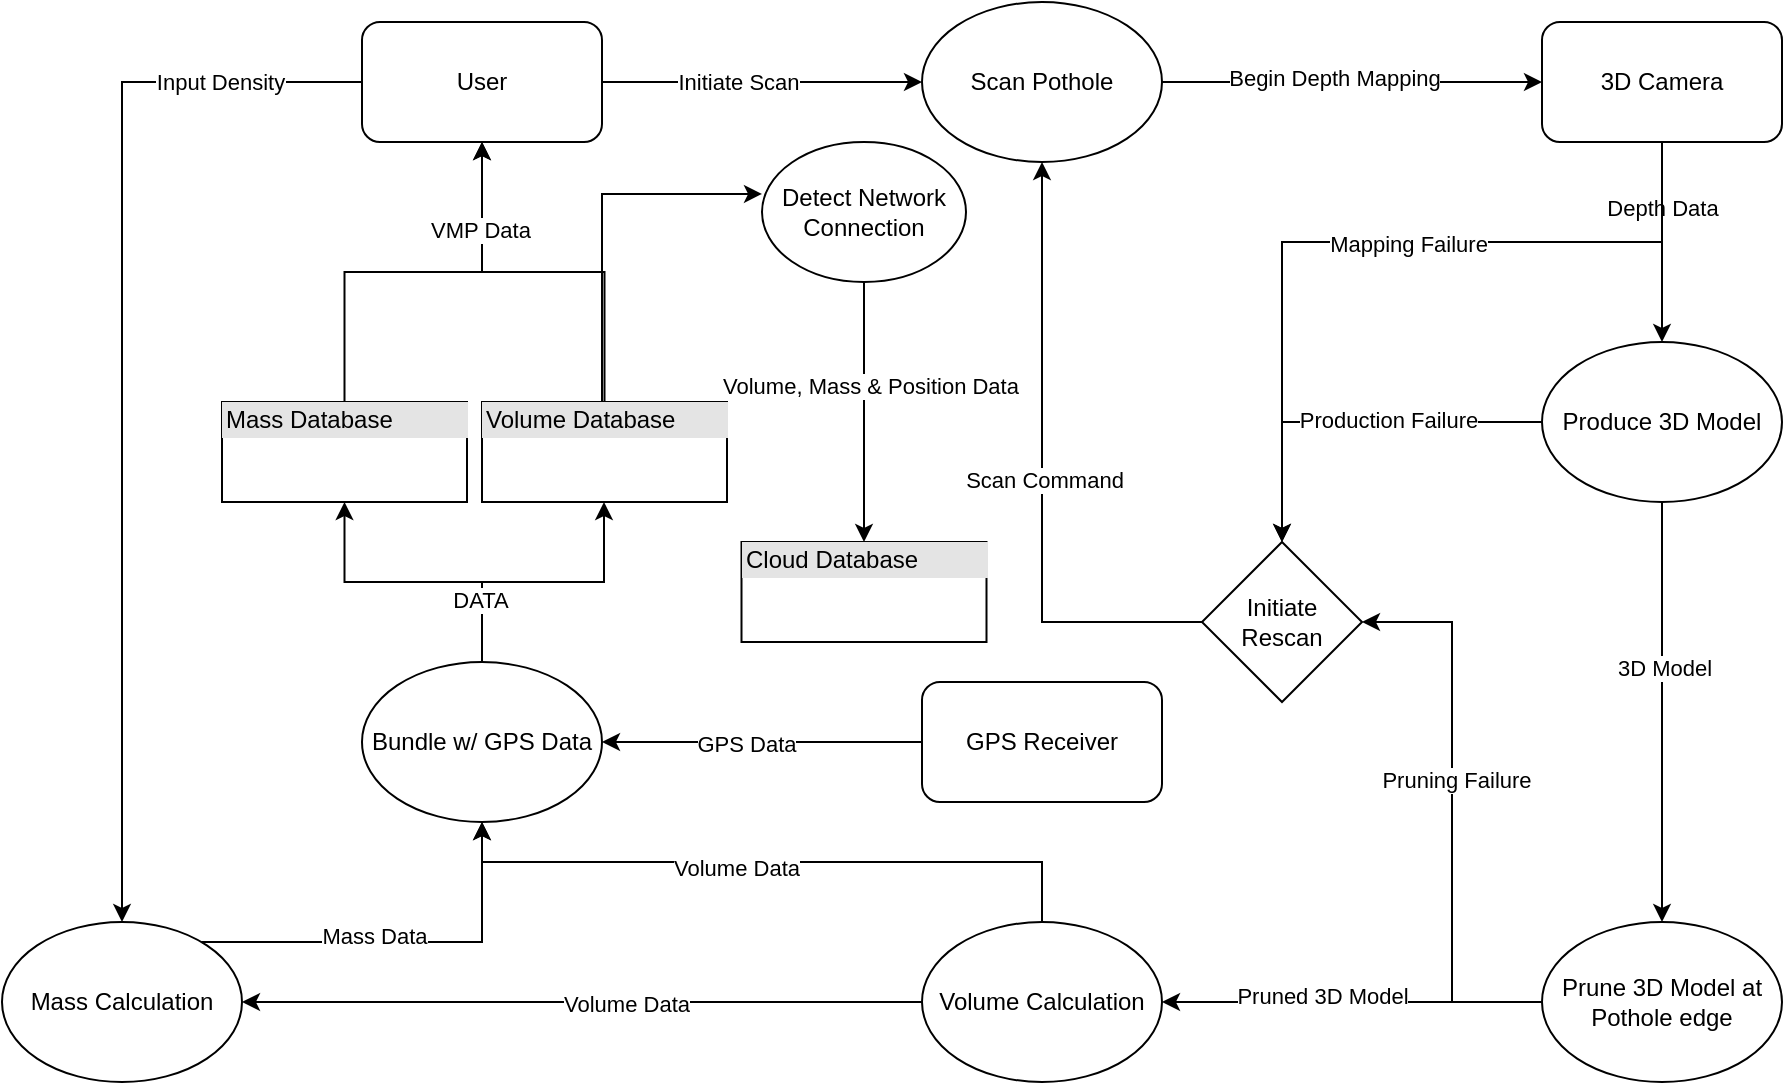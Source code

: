 <mxfile version="19.0.3" type="device"><diagram id="vT1xeivNL_sq7SAFOJyb" name="Page-1"><mxGraphModel dx="2272" dy="865" grid="1" gridSize="10" guides="1" tooltips="1" connect="1" arrows="1" fold="1" page="1" pageScale="1" pageWidth="850" pageHeight="1100" math="0" shadow="0"><root><mxCell id="0"/><mxCell id="1" parent="0"/><mxCell id="Sm7KonCZZh_mSo091PXq-55" style="edgeStyle=orthogonalEdgeStyle;rounded=0;orthogonalLoop=1;jettySize=auto;html=1;" parent="1" source="Sm7KonCZZh_mSo091PXq-1" target="Sm7KonCZZh_mSo091PXq-45" edge="1"><mxGeometry relative="1" as="geometry"/></mxCell><mxCell id="Sm7KonCZZh_mSo091PXq-60" value="Input Density" style="edgeLabel;html=1;align=center;verticalAlign=middle;resizable=0;points=[];" parent="Sm7KonCZZh_mSo091PXq-55" vertex="1" connectable="0"><mxGeometry x="-0.737" relative="1" as="geometry"><mxPoint as="offset"/></mxGeometry></mxCell><mxCell id="Sm7KonCZZh_mSo091PXq-58" style="edgeStyle=orthogonalEdgeStyle;rounded=0;orthogonalLoop=1;jettySize=auto;html=1;entryX=0;entryY=0.5;entryDx=0;entryDy=0;" parent="1" source="Sm7KonCZZh_mSo091PXq-1" target="Sm7KonCZZh_mSo091PXq-2" edge="1"><mxGeometry relative="1" as="geometry"/></mxCell><mxCell id="Sm7KonCZZh_mSo091PXq-59" value="Initiate Scan" style="edgeLabel;html=1;align=center;verticalAlign=middle;resizable=0;points=[];" parent="Sm7KonCZZh_mSo091PXq-58" vertex="1" connectable="0"><mxGeometry x="-0.15" relative="1" as="geometry"><mxPoint as="offset"/></mxGeometry></mxCell><mxCell id="Sm7KonCZZh_mSo091PXq-1" value="User" style="rounded=1;whiteSpace=wrap;html=1;" parent="1" vertex="1"><mxGeometry x="20" y="50" width="120" height="60" as="geometry"/></mxCell><mxCell id="Sm7KonCZZh_mSo091PXq-10" style="edgeStyle=orthogonalEdgeStyle;rounded=0;orthogonalLoop=1;jettySize=auto;html=1;" parent="1" source="Sm7KonCZZh_mSo091PXq-2" target="Sm7KonCZZh_mSo091PXq-9" edge="1"><mxGeometry relative="1" as="geometry"/></mxCell><mxCell id="Sm7KonCZZh_mSo091PXq-11" value="Begin Depth Mapping" style="edgeLabel;html=1;align=center;verticalAlign=middle;resizable=0;points=[];" parent="Sm7KonCZZh_mSo091PXq-10" vertex="1" connectable="0"><mxGeometry x="-0.102" y="2" relative="1" as="geometry"><mxPoint as="offset"/></mxGeometry></mxCell><mxCell id="Sm7KonCZZh_mSo091PXq-2" value="Scan Pothole" style="ellipse;whiteSpace=wrap;html=1;" parent="1" vertex="1"><mxGeometry x="300" y="40" width="120" height="80" as="geometry"/></mxCell><mxCell id="Sm7KonCZZh_mSo091PXq-13" style="edgeStyle=orthogonalEdgeStyle;rounded=0;orthogonalLoop=1;jettySize=auto;html=1;entryX=0.5;entryY=0;entryDx=0;entryDy=0;" parent="1" source="Sm7KonCZZh_mSo091PXq-9" target="Sm7KonCZZh_mSo091PXq-12" edge="1"><mxGeometry relative="1" as="geometry"/></mxCell><mxCell id="Sm7KonCZZh_mSo091PXq-14" value="Depth Data" style="edgeLabel;html=1;align=center;verticalAlign=middle;resizable=0;points=[];" parent="Sm7KonCZZh_mSo091PXq-13" vertex="1" connectable="0"><mxGeometry x="-0.337" relative="1" as="geometry"><mxPoint as="offset"/></mxGeometry></mxCell><mxCell id="Sm7KonCZZh_mSo091PXq-39" style="edgeStyle=orthogonalEdgeStyle;rounded=0;orthogonalLoop=1;jettySize=auto;html=1;entryX=0.5;entryY=0;entryDx=0;entryDy=0;" parent="1" source="Sm7KonCZZh_mSo091PXq-9" target="Sm7KonCZZh_mSo091PXq-31" edge="1"><mxGeometry relative="1" as="geometry"><Array as="points"><mxPoint x="670" y="160"/><mxPoint x="480" y="160"/></Array></mxGeometry></mxCell><mxCell id="Sm7KonCZZh_mSo091PXq-40" value="Mapping Failure" style="edgeLabel;html=1;align=center;verticalAlign=middle;resizable=0;points=[];" parent="Sm7KonCZZh_mSo091PXq-39" vertex="1" connectable="0"><mxGeometry x="-0.09" y="1" relative="1" as="geometry"><mxPoint as="offset"/></mxGeometry></mxCell><mxCell id="Sm7KonCZZh_mSo091PXq-9" value="3D Camera" style="rounded=1;whiteSpace=wrap;html=1;" parent="1" vertex="1"><mxGeometry x="610" y="50" width="120" height="60" as="geometry"/></mxCell><mxCell id="Sm7KonCZZh_mSo091PXq-16" style="edgeStyle=orthogonalEdgeStyle;rounded=0;orthogonalLoop=1;jettySize=auto;html=1;entryX=0.5;entryY=0;entryDx=0;entryDy=0;" parent="1" source="Sm7KonCZZh_mSo091PXq-12" target="Sm7KonCZZh_mSo091PXq-15" edge="1"><mxGeometry relative="1" as="geometry"/></mxCell><mxCell id="Sm7KonCZZh_mSo091PXq-17" value="3D Model" style="edgeLabel;html=1;align=center;verticalAlign=middle;resizable=0;points=[];" parent="Sm7KonCZZh_mSo091PXq-16" vertex="1" connectable="0"><mxGeometry x="-0.211" y="1" relative="1" as="geometry"><mxPoint as="offset"/></mxGeometry></mxCell><mxCell id="Sm7KonCZZh_mSo091PXq-37" style="edgeStyle=orthogonalEdgeStyle;rounded=0;orthogonalLoop=1;jettySize=auto;html=1;" parent="1" source="Sm7KonCZZh_mSo091PXq-12" target="Sm7KonCZZh_mSo091PXq-31" edge="1"><mxGeometry relative="1" as="geometry"><Array as="points"><mxPoint x="480" y="250"/></Array></mxGeometry></mxCell><mxCell id="Sm7KonCZZh_mSo091PXq-38" value="Production Failure" style="edgeLabel;html=1;align=center;verticalAlign=middle;resizable=0;points=[];" parent="Sm7KonCZZh_mSo091PXq-37" vertex="1" connectable="0"><mxGeometry x="-0.184" y="-1" relative="1" as="geometry"><mxPoint as="offset"/></mxGeometry></mxCell><mxCell id="Sm7KonCZZh_mSo091PXq-12" value="Produce 3D Model" style="ellipse;whiteSpace=wrap;html=1;" parent="1" vertex="1"><mxGeometry x="610" y="210" width="120" height="80" as="geometry"/></mxCell><mxCell id="Sm7KonCZZh_mSo091PXq-25" style="edgeStyle=orthogonalEdgeStyle;rounded=0;orthogonalLoop=1;jettySize=auto;html=1;entryX=1;entryY=0.5;entryDx=0;entryDy=0;" parent="1" source="Sm7KonCZZh_mSo091PXq-15" target="Sm7KonCZZh_mSo091PXq-24" edge="1"><mxGeometry relative="1" as="geometry"/></mxCell><mxCell id="Sm7KonCZZh_mSo091PXq-26" value="Pruned 3D Model" style="edgeLabel;html=1;align=center;verticalAlign=middle;resizable=0;points=[];" parent="Sm7KonCZZh_mSo091PXq-25" vertex="1" connectable="0"><mxGeometry x="0.159" y="-3" relative="1" as="geometry"><mxPoint as="offset"/></mxGeometry></mxCell><mxCell id="Sm7KonCZZh_mSo091PXq-33" style="edgeStyle=orthogonalEdgeStyle;rounded=0;orthogonalLoop=1;jettySize=auto;html=1;entryX=1;entryY=0.5;entryDx=0;entryDy=0;" parent="1" source="Sm7KonCZZh_mSo091PXq-15" target="Sm7KonCZZh_mSo091PXq-31" edge="1"><mxGeometry relative="1" as="geometry"/></mxCell><mxCell id="Sm7KonCZZh_mSo091PXq-35" value="Pruning Failure" style="edgeLabel;html=1;align=center;verticalAlign=middle;resizable=0;points=[];" parent="Sm7KonCZZh_mSo091PXq-33" vertex="1" connectable="0"><mxGeometry x="0.115" y="-2" relative="1" as="geometry"><mxPoint as="offset"/></mxGeometry></mxCell><mxCell id="Sm7KonCZZh_mSo091PXq-15" value="Prune 3D Model at Pothole edge" style="ellipse;whiteSpace=wrap;html=1;" parent="1" vertex="1"><mxGeometry x="610" y="500" width="120" height="80" as="geometry"/></mxCell><mxCell id="Sm7KonCZZh_mSo091PXq-53" style="edgeStyle=orthogonalEdgeStyle;rounded=0;orthogonalLoop=1;jettySize=auto;html=1;" parent="1" source="Sm7KonCZZh_mSo091PXq-24" target="Sm7KonCZZh_mSo091PXq-46" edge="1"><mxGeometry relative="1" as="geometry"><Array as="points"><mxPoint x="360" y="470"/><mxPoint x="80" y="470"/></Array></mxGeometry></mxCell><mxCell id="Sm7KonCZZh_mSo091PXq-54" value="Volume Data" style="edgeLabel;html=1;align=center;verticalAlign=middle;resizable=0;points=[];" parent="Sm7KonCZZh_mSo091PXq-53" vertex="1" connectable="0"><mxGeometry x="0.111" y="3" relative="1" as="geometry"><mxPoint as="offset"/></mxGeometry></mxCell><mxCell id="Sm7KonCZZh_mSo091PXq-56" style="edgeStyle=orthogonalEdgeStyle;rounded=0;orthogonalLoop=1;jettySize=auto;html=1;" parent="1" source="Sm7KonCZZh_mSo091PXq-24" target="Sm7KonCZZh_mSo091PXq-45" edge="1"><mxGeometry relative="1" as="geometry"/></mxCell><mxCell id="Sm7KonCZZh_mSo091PXq-57" value="Volume Data" style="edgeLabel;html=1;align=center;verticalAlign=middle;resizable=0;points=[];" parent="Sm7KonCZZh_mSo091PXq-56" vertex="1" connectable="0"><mxGeometry x="-0.129" y="1" relative="1" as="geometry"><mxPoint as="offset"/></mxGeometry></mxCell><mxCell id="Sm7KonCZZh_mSo091PXq-24" value="Volume Calculation" style="ellipse;whiteSpace=wrap;html=1;" parent="1" vertex="1"><mxGeometry x="300" y="500" width="120" height="80" as="geometry"/></mxCell><mxCell id="Sm7KonCZZh_mSo091PXq-50" style="edgeStyle=orthogonalEdgeStyle;rounded=0;orthogonalLoop=1;jettySize=auto;html=1;entryX=1;entryY=0.5;entryDx=0;entryDy=0;" parent="1" source="Sm7KonCZZh_mSo091PXq-27" target="Sm7KonCZZh_mSo091PXq-46" edge="1"><mxGeometry relative="1" as="geometry"/></mxCell><mxCell id="Sm7KonCZZh_mSo091PXq-51" value="GPS Data" style="edgeLabel;html=1;align=center;verticalAlign=middle;resizable=0;points=[];" parent="Sm7KonCZZh_mSo091PXq-50" vertex="1" connectable="0"><mxGeometry x="0.104" y="1" relative="1" as="geometry"><mxPoint as="offset"/></mxGeometry></mxCell><mxCell id="Sm7KonCZZh_mSo091PXq-27" value="GPS Receiver" style="rounded=1;whiteSpace=wrap;html=1;" parent="1" vertex="1"><mxGeometry x="300" y="380" width="120" height="60" as="geometry"/></mxCell><mxCell id="Sm7KonCZZh_mSo091PXq-32" style="edgeStyle=orthogonalEdgeStyle;rounded=0;orthogonalLoop=1;jettySize=auto;html=1;entryX=0.5;entryY=1;entryDx=0;entryDy=0;" parent="1" source="Sm7KonCZZh_mSo091PXq-31" target="Sm7KonCZZh_mSo091PXq-2" edge="1"><mxGeometry relative="1" as="geometry"/></mxCell><mxCell id="3aDH8r1Wtkw7ikj3dTr4-1" value="Scan Command" style="edgeLabel;html=1;align=center;verticalAlign=middle;resizable=0;points=[];" parent="Sm7KonCZZh_mSo091PXq-32" vertex="1" connectable="0"><mxGeometry x="-0.025" y="-1" relative="1" as="geometry"><mxPoint as="offset"/></mxGeometry></mxCell><mxCell id="Sm7KonCZZh_mSo091PXq-31" value="Initiate Rescan" style="rhombus;whiteSpace=wrap;html=1;" parent="1" vertex="1"><mxGeometry x="440" y="310" width="80" height="80" as="geometry"/></mxCell><mxCell id="Sm7KonCZZh_mSo091PXq-61" style="edgeStyle=orthogonalEdgeStyle;rounded=0;orthogonalLoop=1;jettySize=auto;html=1;" parent="1" source="Sm7KonCZZh_mSo091PXq-45" target="Sm7KonCZZh_mSo091PXq-46" edge="1"><mxGeometry relative="1" as="geometry"><Array as="points"><mxPoint x="80" y="510"/></Array></mxGeometry></mxCell><mxCell id="Sm7KonCZZh_mSo091PXq-62" value="Mass Data" style="edgeLabel;html=1;align=center;verticalAlign=middle;resizable=0;points=[];" parent="Sm7KonCZZh_mSo091PXq-61" vertex="1" connectable="0"><mxGeometry x="-0.138" y="3" relative="1" as="geometry"><mxPoint as="offset"/></mxGeometry></mxCell><mxCell id="Sm7KonCZZh_mSo091PXq-45" value="Mass Calculation" style="ellipse;whiteSpace=wrap;html=1;" parent="1" vertex="1"><mxGeometry x="-160" y="500" width="120" height="80" as="geometry"/></mxCell><mxCell id="KZ5nvGr1bhL9-HHimHlq-4" style="edgeStyle=orthogonalEdgeStyle;rounded=0;orthogonalLoop=1;jettySize=auto;html=1;" edge="1" parent="1" source="Sm7KonCZZh_mSo091PXq-46" target="KZ5nvGr1bhL9-HHimHlq-1"><mxGeometry relative="1" as="geometry"/></mxCell><mxCell id="KZ5nvGr1bhL9-HHimHlq-5" style="edgeStyle=orthogonalEdgeStyle;rounded=0;orthogonalLoop=1;jettySize=auto;html=1;" edge="1" parent="1" source="Sm7KonCZZh_mSo091PXq-46" target="KZ5nvGr1bhL9-HHimHlq-2"><mxGeometry relative="1" as="geometry"><Array as="points"><mxPoint x="80" y="330"/><mxPoint x="141" y="330"/></Array></mxGeometry></mxCell><mxCell id="KZ5nvGr1bhL9-HHimHlq-6" value="DATA" style="edgeLabel;html=1;align=center;verticalAlign=middle;resizable=0;points=[];" vertex="1" connectable="0" parent="KZ5nvGr1bhL9-HHimHlq-5"><mxGeometry x="-0.56" y="1" relative="1" as="geometry"><mxPoint as="offset"/></mxGeometry></mxCell><mxCell id="Sm7KonCZZh_mSo091PXq-46" value="Bundle w/ GPS Data" style="ellipse;whiteSpace=wrap;html=1;" parent="1" vertex="1"><mxGeometry x="20" y="370" width="120" height="80" as="geometry"/></mxCell><mxCell id="Sm7KonCZZh_mSo091PXq-68" style="edgeStyle=orthogonalEdgeStyle;rounded=0;orthogonalLoop=1;jettySize=auto;html=1;" parent="1" source="Sm7KonCZZh_mSo091PXq-63" edge="1"><mxGeometry relative="1" as="geometry"><mxPoint x="271" y="310" as="targetPoint"/></mxGeometry></mxCell><mxCell id="Sm7KonCZZh_mSo091PXq-69" value="Volume, Mass &amp;amp; Position Data" style="edgeLabel;html=1;align=center;verticalAlign=middle;resizable=0;points=[];" parent="Sm7KonCZZh_mSo091PXq-68" vertex="1" connectable="0"><mxGeometry x="-0.212" y="3" relative="1" as="geometry"><mxPoint as="offset"/></mxGeometry></mxCell><mxCell id="Sm7KonCZZh_mSo091PXq-63" value="Detect Network Connection" style="ellipse;whiteSpace=wrap;html=1;" parent="1" vertex="1"><mxGeometry x="220" y="110" width="102" height="70" as="geometry"/></mxCell><mxCell id="KZ5nvGr1bhL9-HHimHlq-7" style="edgeStyle=orthogonalEdgeStyle;rounded=0;orthogonalLoop=1;jettySize=auto;html=1;" edge="1" parent="1" source="KZ5nvGr1bhL9-HHimHlq-1" target="Sm7KonCZZh_mSo091PXq-1"><mxGeometry relative="1" as="geometry"/></mxCell><mxCell id="KZ5nvGr1bhL9-HHimHlq-1" value="&lt;div style=&quot;box-sizing:border-box;width:100%;background:#e4e4e4;padding:2px;&quot;&gt;Mass Database&lt;/div&gt;" style="verticalAlign=top;align=left;overflow=fill;html=1;" vertex="1" parent="1"><mxGeometry x="-50" y="240" width="122.5" height="50" as="geometry"/></mxCell><mxCell id="KZ5nvGr1bhL9-HHimHlq-8" style="edgeStyle=orthogonalEdgeStyle;rounded=0;orthogonalLoop=1;jettySize=auto;html=1;" edge="1" parent="1" source="KZ5nvGr1bhL9-HHimHlq-2" target="Sm7KonCZZh_mSo091PXq-1"><mxGeometry relative="1" as="geometry"/></mxCell><mxCell id="KZ5nvGr1bhL9-HHimHlq-9" value="VMP Data" style="edgeLabel;html=1;align=center;verticalAlign=middle;resizable=0;points=[];" vertex="1" connectable="0" parent="KZ5nvGr1bhL9-HHimHlq-8"><mxGeometry x="0.55" y="1" relative="1" as="geometry"><mxPoint as="offset"/></mxGeometry></mxCell><mxCell id="KZ5nvGr1bhL9-HHimHlq-10" style="edgeStyle=orthogonalEdgeStyle;rounded=0;orthogonalLoop=1;jettySize=auto;html=1;entryX=0;entryY=0.371;entryDx=0;entryDy=0;entryPerimeter=0;" edge="1" parent="1" source="KZ5nvGr1bhL9-HHimHlq-2" target="Sm7KonCZZh_mSo091PXq-63"><mxGeometry relative="1" as="geometry"><Array as="points"><mxPoint x="140" y="136"/></Array></mxGeometry></mxCell><mxCell id="KZ5nvGr1bhL9-HHimHlq-2" value="&lt;div style=&quot;box-sizing:border-box;width:100%;background:#e4e4e4;padding:2px;&quot;&gt;Volume Database&lt;/div&gt;" style="verticalAlign=top;align=left;overflow=fill;html=1;" vertex="1" parent="1"><mxGeometry x="80" y="240" width="122.5" height="50" as="geometry"/></mxCell><mxCell id="KZ5nvGr1bhL9-HHimHlq-3" value="&lt;div style=&quot;box-sizing:border-box;width:100%;background:#e4e4e4;padding:2px;&quot;&gt;Cloud Database&lt;/div&gt;" style="verticalAlign=top;align=left;overflow=fill;html=1;" vertex="1" parent="1"><mxGeometry x="209.75" y="310" width="122.5" height="50" as="geometry"/></mxCell></root></mxGraphModel></diagram></mxfile>